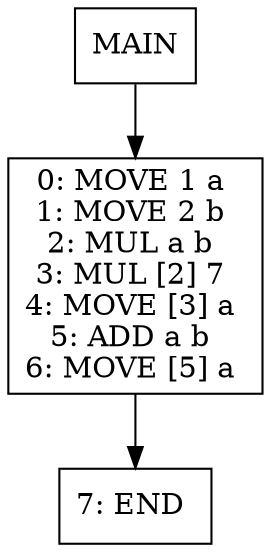 digraph test021 {
node [shape=box]
1[label="MAIN"]
1 -> 3
3[label="0: MOVE 1 a 
1: MOVE 2 b 
2: MUL a b 
3: MUL [2] 7 
4: MOVE [3] a 
5: ADD a b 
6: MOVE [5] a 
"]
3 -> 7
7[label="7: END 
"]
}
